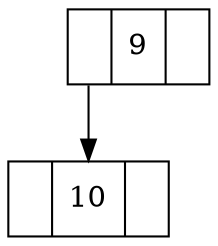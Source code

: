 digraph Heap {
	node [shape=record]

	node0 [label = "<f0> |<f1> 9|<f2> "]
	node0:f0 -> node1:f1
	node1 [label = "<f0> |<f1> 10|<f2> "]
}
